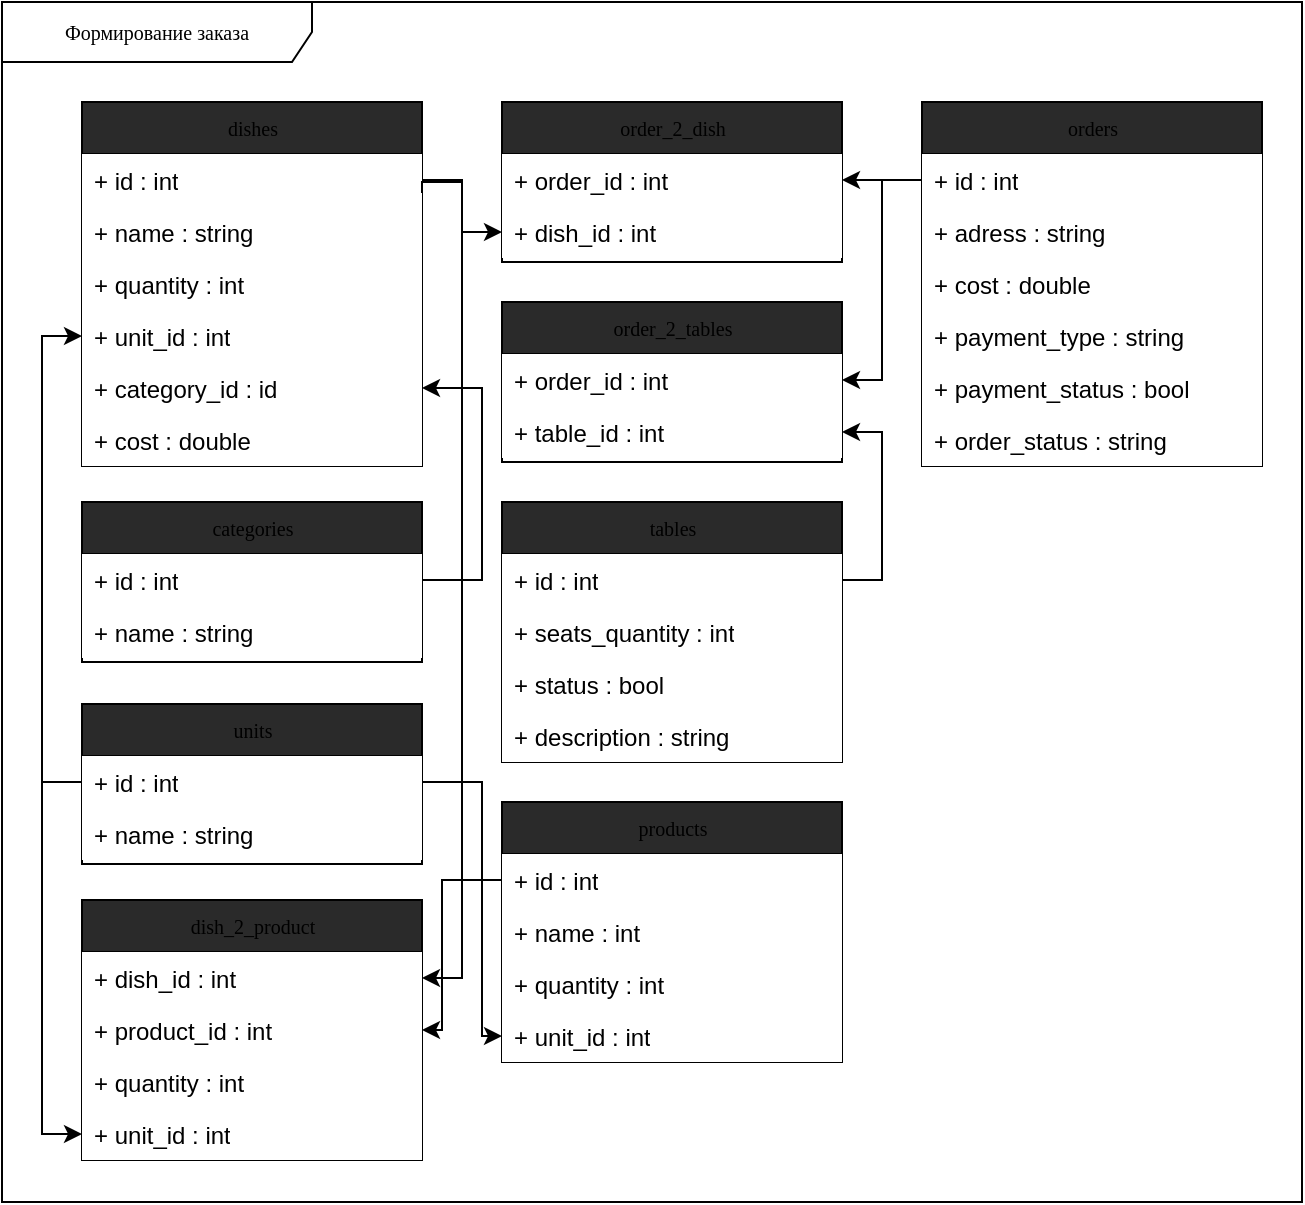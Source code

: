 <mxfile version="15.4.0" type="device"><diagram name="Page-1" id="c4acf3e9-155e-7222-9cf6-157b1a14988f"><mxGraphModel dx="621" dy="456" grid="1" gridSize="10" guides="1" tooltips="1" connect="1" arrows="1" fold="1" page="1" pageScale="1" pageWidth="850" pageHeight="1100" background="none" math="0" shadow="0"><root><mxCell id="0"/><mxCell id="1" parent="0"/><mxCell id="17acba5748e5396b-1" value="Формирование заказа" style="shape=umlFrame;whiteSpace=wrap;html=1;rounded=0;shadow=0;comic=0;labelBackgroundColor=none;strokeWidth=1;fontFamily=Verdana;fontSize=10;align=center;width=155;height=30;gradientColor=#ffffff;noLabel=0;connectable=1;portConstraintRotation=0;movable=0;" parent="1" vertex="1"><mxGeometry x="50" y="20" width="650" height="600" as="geometry"/></mxCell><mxCell id="gwr28jsfdXiBYuTzNISS-3" value="dishes" style="swimlane;html=1;fontStyle=0;childLayout=stackLayout;horizontal=1;startSize=26;fillColor=#2A2A2A;horizontalStack=0;resizeParent=1;resizeLast=0;collapsible=1;marginBottom=0;swimlaneFillColor=default;rounded=0;shadow=0;comic=0;labelBackgroundColor=#2A2A2A;strokeWidth=1;fontFamily=Verdana;fontSize=10;align=center;" parent="1" vertex="1"><mxGeometry x="90" y="70" width="170" height="182" as="geometry"/></mxCell><mxCell id="9-2jH9FJYajx4Pe4GJpa-1" value="+ id : int" style="text;html=1;strokeColor=none;fillColor=default;align=left;verticalAlign=top;spacingLeft=4;spacingRight=4;whiteSpace=wrap;overflow=hidden;rotatable=0;points=[[0,0.5],[1,0.5]];portConstraint=eastwest;labelBackgroundColor=none;" parent="gwr28jsfdXiBYuTzNISS-3" vertex="1"><mxGeometry y="26" width="170" height="26" as="geometry"/></mxCell><mxCell id="9-2jH9FJYajx4Pe4GJpa-2" value="+ name : string" style="text;html=1;strokeColor=none;fillColor=default;align=left;verticalAlign=top;spacingLeft=4;spacingRight=4;whiteSpace=wrap;overflow=hidden;rotatable=0;points=[[0,0.5],[1,0.5]];portConstraint=eastwest;labelBackgroundColor=none;" parent="gwr28jsfdXiBYuTzNISS-3" vertex="1"><mxGeometry y="52" width="170" height="26" as="geometry"/></mxCell><mxCell id="9-2jH9FJYajx4Pe4GJpa-3" value="+ quantity : int" style="text;html=1;strokeColor=none;fillColor=default;align=left;verticalAlign=top;spacingLeft=4;spacingRight=4;whiteSpace=wrap;overflow=hidden;rotatable=0;points=[[0,0.5],[1,0.5]];portConstraint=eastwest;labelBackgroundColor=none;" parent="gwr28jsfdXiBYuTzNISS-3" vertex="1"><mxGeometry y="78" width="170" height="26" as="geometry"/></mxCell><mxCell id="9-2jH9FJYajx4Pe4GJpa-5" value="+ unit_id : int" style="text;html=1;strokeColor=none;fillColor=default;align=left;verticalAlign=top;spacingLeft=4;spacingRight=4;whiteSpace=wrap;overflow=hidden;rotatable=0;points=[[0,0.5],[1,0.5]];portConstraint=eastwest;labelBackgroundColor=none;" parent="gwr28jsfdXiBYuTzNISS-3" vertex="1"><mxGeometry y="104" width="170" height="26" as="geometry"/></mxCell><mxCell id="AtM_EUzBfms-rIxocBA--1" value="+ category_id : id" style="text;html=1;strokeColor=none;fillColor=default;align=left;verticalAlign=top;spacingLeft=4;spacingRight=4;whiteSpace=wrap;overflow=hidden;rotatable=0;points=[[0,0.5],[1,0.5]];portConstraint=eastwest;labelBackgroundColor=none;" vertex="1" parent="gwr28jsfdXiBYuTzNISS-3"><mxGeometry y="130" width="170" height="26" as="geometry"/></mxCell><mxCell id="9-2jH9FJYajx4Pe4GJpa-19" value="+ cost : double" style="text;html=1;strokeColor=none;fillColor=default;align=left;verticalAlign=top;spacingLeft=4;spacingRight=4;whiteSpace=wrap;overflow=hidden;rotatable=0;points=[[0,0.5],[1,0.5]];portConstraint=eastwest;labelBackgroundColor=none;" parent="gwr28jsfdXiBYuTzNISS-3" vertex="1"><mxGeometry y="156" width="170" height="26" as="geometry"/></mxCell><mxCell id="9-2jH9FJYajx4Pe4GJpa-6" value="units" style="swimlane;html=1;fontStyle=0;childLayout=stackLayout;horizontal=1;startSize=26;fillColor=#2A2A2A;horizontalStack=0;resizeParent=1;resizeLast=0;collapsible=1;marginBottom=0;swimlaneFillColor=default;rounded=0;shadow=0;comic=0;labelBackgroundColor=#2A2A2A;strokeWidth=1;fontFamily=Verdana;fontSize=10;align=center;" parent="1" vertex="1"><mxGeometry x="90" y="371" width="170" height="80" as="geometry"/></mxCell><mxCell id="9-2jH9FJYajx4Pe4GJpa-7" value="+ id : int" style="text;html=1;strokeColor=none;fillColor=default;align=left;verticalAlign=top;spacingLeft=4;spacingRight=4;whiteSpace=wrap;overflow=hidden;rotatable=0;points=[[0,0.5],[1,0.5]];portConstraint=eastwest;labelBackgroundColor=none;" parent="9-2jH9FJYajx4Pe4GJpa-6" vertex="1"><mxGeometry y="26" width="170" height="26" as="geometry"/></mxCell><mxCell id="9-2jH9FJYajx4Pe4GJpa-8" value="+ name : string" style="text;html=1;strokeColor=none;fillColor=default;align=left;verticalAlign=top;spacingLeft=4;spacingRight=4;whiteSpace=wrap;overflow=hidden;rotatable=0;points=[[0,0.5],[1,0.5]];portConstraint=eastwest;labelBackgroundColor=none;" parent="9-2jH9FJYajx4Pe4GJpa-6" vertex="1"><mxGeometry y="52" width="170" height="26" as="geometry"/></mxCell><mxCell id="9-2jH9FJYajx4Pe4GJpa-30" value="orders" style="swimlane;html=1;fontStyle=0;childLayout=stackLayout;horizontal=1;startSize=26;fillColor=#2A2A2A;horizontalStack=0;resizeParent=1;resizeLast=0;collapsible=1;marginBottom=0;swimlaneFillColor=default;rounded=0;shadow=0;comic=0;labelBackgroundColor=#2A2A2A;strokeWidth=1;fontFamily=Verdana;fontSize=10;align=center;" parent="1" vertex="1"><mxGeometry x="510" y="70" width="170" height="182" as="geometry"/></mxCell><mxCell id="9-2jH9FJYajx4Pe4GJpa-32" value="+ id : int" style="text;html=1;strokeColor=none;fillColor=default;align=left;verticalAlign=top;spacingLeft=4;spacingRight=4;whiteSpace=wrap;overflow=hidden;rotatable=0;points=[[0,0.5],[1,0.5]];portConstraint=eastwest;labelBackgroundColor=none;" parent="9-2jH9FJYajx4Pe4GJpa-30" vertex="1"><mxGeometry y="26" width="170" height="26" as="geometry"/></mxCell><mxCell id="9-2jH9FJYajx4Pe4GJpa-33" value="+ adress : string" style="text;html=1;strokeColor=none;fillColor=default;align=left;verticalAlign=top;spacingLeft=4;spacingRight=4;whiteSpace=wrap;overflow=hidden;rotatable=0;points=[[0,0.5],[1,0.5]];portConstraint=eastwest;labelBackgroundColor=none;" parent="9-2jH9FJYajx4Pe4GJpa-30" vertex="1"><mxGeometry y="52" width="170" height="26" as="geometry"/></mxCell><mxCell id="9-2jH9FJYajx4Pe4GJpa-48" value="+ cost : double" style="text;html=1;strokeColor=none;fillColor=default;align=left;verticalAlign=top;spacingLeft=4;spacingRight=4;whiteSpace=wrap;overflow=hidden;rotatable=0;points=[[0,0.5],[1,0.5]];portConstraint=eastwest;labelBackgroundColor=none;" parent="9-2jH9FJYajx4Pe4GJpa-30" vertex="1"><mxGeometry y="78" width="170" height="26" as="geometry"/></mxCell><mxCell id="9-2jH9FJYajx4Pe4GJpa-51" value="+ payment_type : string" style="text;html=1;strokeColor=none;fillColor=default;align=left;verticalAlign=top;spacingLeft=4;spacingRight=4;whiteSpace=wrap;overflow=hidden;rotatable=0;points=[[0,0.5],[1,0.5]];portConstraint=eastwest;labelBackgroundColor=none;" parent="9-2jH9FJYajx4Pe4GJpa-30" vertex="1"><mxGeometry y="104" width="170" height="26" as="geometry"/></mxCell><mxCell id="9-2jH9FJYajx4Pe4GJpa-52" value="+ payment_status : bool" style="text;html=1;strokeColor=none;fillColor=default;align=left;verticalAlign=top;spacingLeft=4;spacingRight=4;whiteSpace=wrap;overflow=hidden;rotatable=0;points=[[0,0.5],[1,0.5]];portConstraint=eastwest;labelBackgroundColor=none;" parent="9-2jH9FJYajx4Pe4GJpa-30" vertex="1"><mxGeometry y="130" width="170" height="26" as="geometry"/></mxCell><mxCell id="9-2jH9FJYajx4Pe4GJpa-53" value="+ order_status : string" style="text;html=1;strokeColor=none;fillColor=default;align=left;verticalAlign=top;spacingLeft=4;spacingRight=4;whiteSpace=wrap;overflow=hidden;rotatable=0;points=[[0,0.5],[1,0.5]];portConstraint=eastwest;labelBackgroundColor=none;" parent="9-2jH9FJYajx4Pe4GJpa-30" vertex="1"><mxGeometry y="156" width="170" height="26" as="geometry"/></mxCell><mxCell id="9-2jH9FJYajx4Pe4GJpa-34" value="order_2_dish" style="swimlane;html=1;fontStyle=0;childLayout=stackLayout;horizontal=1;startSize=26;fillColor=#2A2A2A;horizontalStack=0;resizeParent=1;resizeLast=0;collapsible=1;marginBottom=0;swimlaneFillColor=default;rounded=0;shadow=0;comic=0;labelBackgroundColor=#2A2A2A;strokeWidth=1;fontFamily=Verdana;fontSize=10;align=center;" parent="1" vertex="1"><mxGeometry x="300" y="70" width="170" height="80" as="geometry"/></mxCell><mxCell id="9-2jH9FJYajx4Pe4GJpa-35" value="+ order_id : int" style="text;html=1;strokeColor=none;fillColor=default;align=left;verticalAlign=top;spacingLeft=4;spacingRight=4;whiteSpace=wrap;overflow=hidden;rotatable=0;points=[[0,0.5],[1,0.5]];portConstraint=eastwest;labelBackgroundColor=none;" parent="9-2jH9FJYajx4Pe4GJpa-34" vertex="1"><mxGeometry y="26" width="170" height="26" as="geometry"/></mxCell><mxCell id="9-2jH9FJYajx4Pe4GJpa-36" value="+ dish_id : int" style="text;html=1;strokeColor=none;fillColor=default;align=left;verticalAlign=top;spacingLeft=4;spacingRight=4;whiteSpace=wrap;overflow=hidden;rotatable=0;points=[[0,0.5],[1,0.5]];portConstraint=eastwest;labelBackgroundColor=none;" parent="9-2jH9FJYajx4Pe4GJpa-34" vertex="1"><mxGeometry y="52" width="170" height="26" as="geometry"/></mxCell><mxCell id="9-2jH9FJYajx4Pe4GJpa-38" value="" style="endArrow=classic;html=1;rounded=0;edgeStyle=orthogonalEdgeStyle;entryX=1;entryY=0.5;entryDx=0;entryDy=0;exitX=0;exitY=0.5;exitDx=0;exitDy=0;" parent="1" source="9-2jH9FJYajx4Pe4GJpa-32" target="9-2jH9FJYajx4Pe4GJpa-35" edge="1"><mxGeometry width="50" height="50" relative="1" as="geometry"><mxPoint x="280" y="-60" as="sourcePoint"/><mxPoint x="540" y="200" as="targetPoint"/></mxGeometry></mxCell><mxCell id="9-2jH9FJYajx4Pe4GJpa-39" value="" style="endArrow=classic;html=1;rounded=0;edgeStyle=orthogonalEdgeStyle;exitX=1;exitY=0.25;exitDx=0;exitDy=0;entryX=0;entryY=0.5;entryDx=0;entryDy=0;" parent="1" source="gwr28jsfdXiBYuTzNISS-3" target="9-2jH9FJYajx4Pe4GJpa-36" edge="1"><mxGeometry width="50" height="50" relative="1" as="geometry"><mxPoint x="370" y="310" as="sourcePoint"/><mxPoint x="420" y="260" as="targetPoint"/><Array as="points"><mxPoint x="280" y="110"/><mxPoint x="280" y="135"/></Array></mxGeometry></mxCell><mxCell id="9-2jH9FJYajx4Pe4GJpa-54" value="tables" style="swimlane;html=1;fontStyle=0;childLayout=stackLayout;horizontal=1;startSize=26;fillColor=#2A2A2A;horizontalStack=0;resizeParent=1;resizeLast=0;collapsible=1;marginBottom=0;swimlaneFillColor=default;rounded=0;shadow=0;comic=0;labelBackgroundColor=#2A2A2A;strokeWidth=1;fontFamily=Verdana;fontSize=10;align=center;" parent="1" vertex="1"><mxGeometry x="300" y="270" width="170" height="130" as="geometry"/></mxCell><mxCell id="9-2jH9FJYajx4Pe4GJpa-56" value="+ id : int" style="text;html=1;strokeColor=none;fillColor=default;align=left;verticalAlign=top;spacingLeft=4;spacingRight=4;whiteSpace=wrap;overflow=hidden;rotatable=0;points=[[0,0.5],[1,0.5]];portConstraint=eastwest;labelBackgroundColor=none;" parent="9-2jH9FJYajx4Pe4GJpa-54" vertex="1"><mxGeometry y="26" width="170" height="26" as="geometry"/></mxCell><mxCell id="9-2jH9FJYajx4Pe4GJpa-57" value="+ seats_quantity : int" style="text;html=1;strokeColor=none;fillColor=default;align=left;verticalAlign=top;spacingLeft=4;spacingRight=4;whiteSpace=wrap;overflow=hidden;rotatable=0;points=[[0,0.5],[1,0.5]];portConstraint=eastwest;labelBackgroundColor=none;" parent="9-2jH9FJYajx4Pe4GJpa-54" vertex="1"><mxGeometry y="52" width="170" height="26" as="geometry"/></mxCell><mxCell id="9-2jH9FJYajx4Pe4GJpa-68" value="+ status : bool" style="text;html=1;strokeColor=none;fillColor=default;align=left;verticalAlign=top;spacingLeft=4;spacingRight=4;whiteSpace=wrap;overflow=hidden;rotatable=0;points=[[0,0.5],[1,0.5]];portConstraint=eastwest;labelBackgroundColor=none;" parent="9-2jH9FJYajx4Pe4GJpa-54" vertex="1"><mxGeometry y="78" width="170" height="26" as="geometry"/></mxCell><mxCell id="9-2jH9FJYajx4Pe4GJpa-58" value="+ description : string" style="text;html=1;strokeColor=none;fillColor=default;align=left;verticalAlign=top;spacingLeft=4;spacingRight=4;whiteSpace=wrap;overflow=hidden;rotatable=0;points=[[0,0.5],[1,0.5]];portConstraint=eastwest;labelBackgroundColor=none;" parent="9-2jH9FJYajx4Pe4GJpa-54" vertex="1"><mxGeometry y="104" width="170" height="26" as="geometry"/></mxCell><mxCell id="9-2jH9FJYajx4Pe4GJpa-63" value="order_2_tables" style="swimlane;html=1;fontStyle=0;childLayout=stackLayout;horizontal=1;startSize=26;fillColor=#2A2A2A;horizontalStack=0;resizeParent=1;resizeLast=0;collapsible=1;marginBottom=0;swimlaneFillColor=default;rounded=0;shadow=0;comic=0;labelBackgroundColor=#2A2A2A;strokeWidth=1;fontFamily=Verdana;fontSize=10;align=center;" parent="1" vertex="1"><mxGeometry x="300" y="170" width="170" height="80" as="geometry"/></mxCell><mxCell id="9-2jH9FJYajx4Pe4GJpa-64" value="+ order_id : int" style="text;html=1;strokeColor=none;fillColor=default;align=left;verticalAlign=top;spacingLeft=4;spacingRight=4;whiteSpace=wrap;overflow=hidden;rotatable=0;points=[[0,0.5],[1,0.5]];portConstraint=eastwest;labelBackgroundColor=none;" parent="9-2jH9FJYajx4Pe4GJpa-63" vertex="1"><mxGeometry y="26" width="170" height="26" as="geometry"/></mxCell><mxCell id="9-2jH9FJYajx4Pe4GJpa-67" value="+ table_id : int" style="text;html=1;strokeColor=none;fillColor=default;align=left;verticalAlign=top;spacingLeft=4;spacingRight=4;whiteSpace=wrap;overflow=hidden;rotatable=0;points=[[0,0.5],[1,0.5]];portConstraint=eastwest;labelBackgroundColor=none;" parent="9-2jH9FJYajx4Pe4GJpa-63" vertex="1"><mxGeometry y="52" width="170" height="26" as="geometry"/></mxCell><mxCell id="9-2jH9FJYajx4Pe4GJpa-69" value="" style="endArrow=classic;html=1;rounded=0;edgeStyle=orthogonalEdgeStyle;exitX=0;exitY=0.5;exitDx=0;exitDy=0;entryX=1;entryY=0.5;entryDx=0;entryDy=0;" parent="1" source="9-2jH9FJYajx4Pe4GJpa-32" target="9-2jH9FJYajx4Pe4GJpa-64" edge="1"><mxGeometry width="50" height="50" relative="1" as="geometry"><mxPoint x="560" y="380" as="sourcePoint"/><mxPoint x="610" y="330" as="targetPoint"/></mxGeometry></mxCell><mxCell id="9-2jH9FJYajx4Pe4GJpa-70" value="" style="endArrow=classic;html=1;rounded=0;edgeStyle=orthogonalEdgeStyle;exitX=1;exitY=0.5;exitDx=0;exitDy=0;entryX=1;entryY=0.5;entryDx=0;entryDy=0;" parent="1" source="9-2jH9FJYajx4Pe4GJpa-56" target="9-2jH9FJYajx4Pe4GJpa-67" edge="1"><mxGeometry width="50" height="50" relative="1" as="geometry"><mxPoint x="540" y="430" as="sourcePoint"/><mxPoint x="590" y="380" as="targetPoint"/><Array as="points"><mxPoint x="490" y="309"/><mxPoint x="490" y="235"/></Array></mxGeometry></mxCell><mxCell id="9-2jH9FJYajx4Pe4GJpa-72" value="" style="endArrow=classic;html=1;rounded=0;edgeStyle=orthogonalEdgeStyle;exitX=0;exitY=0.5;exitDx=0;exitDy=0;entryX=0;entryY=0.5;entryDx=0;entryDy=0;" parent="1" source="9-2jH9FJYajx4Pe4GJpa-7" target="9-2jH9FJYajx4Pe4GJpa-5" edge="1"><mxGeometry width="50" height="50" relative="1" as="geometry"><mxPoint x="-1.776e-15" y="350" as="sourcePoint"/><mxPoint x="50" y="300" as="targetPoint"/><Array as="points"><mxPoint x="70" y="410"/><mxPoint x="70" y="187"/></Array></mxGeometry></mxCell><mxCell id="9-2jH9FJYajx4Pe4GJpa-73" value="dish_2_product" style="swimlane;html=1;fontStyle=0;childLayout=stackLayout;horizontal=1;startSize=26;fillColor=#2A2A2A;horizontalStack=0;resizeParent=1;resizeLast=0;collapsible=1;marginBottom=0;swimlaneFillColor=default;rounded=0;shadow=0;comic=0;labelBackgroundColor=#2A2A2A;strokeWidth=1;fontFamily=Verdana;fontSize=10;align=center;" parent="1" vertex="1"><mxGeometry x="90" y="469" width="170" height="130" as="geometry"/></mxCell><mxCell id="9-2jH9FJYajx4Pe4GJpa-74" value="+ dish_id : int" style="text;html=1;strokeColor=none;fillColor=default;align=left;verticalAlign=top;spacingLeft=4;spacingRight=4;whiteSpace=wrap;overflow=hidden;rotatable=0;points=[[0,0.5],[1,0.5]];portConstraint=eastwest;labelBackgroundColor=none;" parent="9-2jH9FJYajx4Pe4GJpa-73" vertex="1"><mxGeometry y="26" width="170" height="26" as="geometry"/></mxCell><mxCell id="9-2jH9FJYajx4Pe4GJpa-79" value="+ product_id : int" style="text;html=1;strokeColor=none;fillColor=default;align=left;verticalAlign=top;spacingLeft=4;spacingRight=4;whiteSpace=wrap;overflow=hidden;rotatable=0;points=[[0,0.5],[1,0.5]];portConstraint=eastwest;labelBackgroundColor=none;" parent="9-2jH9FJYajx4Pe4GJpa-73" vertex="1"><mxGeometry y="52" width="170" height="26" as="geometry"/></mxCell><mxCell id="9-2jH9FJYajx4Pe4GJpa-76" value="+ quantity : int" style="text;html=1;strokeColor=none;fillColor=default;align=left;verticalAlign=top;spacingLeft=4;spacingRight=4;whiteSpace=wrap;overflow=hidden;rotatable=0;points=[[0,0.5],[1,0.5]];portConstraint=eastwest;labelBackgroundColor=none;" parent="9-2jH9FJYajx4Pe4GJpa-73" vertex="1"><mxGeometry y="78" width="170" height="26" as="geometry"/></mxCell><mxCell id="9-2jH9FJYajx4Pe4GJpa-77" value="+ unit_id : int" style="text;html=1;strokeColor=none;fillColor=default;align=left;verticalAlign=top;spacingLeft=4;spacingRight=4;whiteSpace=wrap;overflow=hidden;rotatable=0;points=[[0,0.5],[1,0.5]];portConstraint=eastwest;labelBackgroundColor=none;" parent="9-2jH9FJYajx4Pe4GJpa-73" vertex="1"><mxGeometry y="104" width="170" height="26" as="geometry"/></mxCell><mxCell id="9-2jH9FJYajx4Pe4GJpa-82" value="" style="endArrow=classic;html=1;rounded=0;edgeStyle=orthogonalEdgeStyle;exitX=1;exitY=0.5;exitDx=0;exitDy=0;entryX=1;entryY=0.5;entryDx=0;entryDy=0;" parent="1" source="9-2jH9FJYajx4Pe4GJpa-1" target="9-2jH9FJYajx4Pe4GJpa-74" edge="1"><mxGeometry width="50" height="50" relative="1" as="geometry"><mxPoint x="370" y="490" as="sourcePoint"/><mxPoint x="420" y="440" as="targetPoint"/><Array as="points"><mxPoint x="280" y="109"/><mxPoint x="280" y="508"/></Array></mxGeometry></mxCell><mxCell id="9-2jH9FJYajx4Pe4GJpa-83" value="products" style="swimlane;html=1;fontStyle=0;childLayout=stackLayout;horizontal=1;startSize=26;fillColor=#2A2A2A;horizontalStack=0;resizeParent=1;resizeLast=0;collapsible=1;marginBottom=0;swimlaneFillColor=default;rounded=0;shadow=0;comic=0;labelBackgroundColor=#2A2A2A;strokeWidth=1;fontFamily=Verdana;fontSize=10;align=center;" parent="1" vertex="1"><mxGeometry x="300" y="420" width="170" height="130" as="geometry"/></mxCell><mxCell id="9-2jH9FJYajx4Pe4GJpa-85" value="+ id : int" style="text;html=1;strokeColor=none;fillColor=default;align=left;verticalAlign=top;spacingLeft=4;spacingRight=4;whiteSpace=wrap;overflow=hidden;rotatable=0;points=[[0,0.5],[1,0.5]];portConstraint=eastwest;labelBackgroundColor=none;" parent="9-2jH9FJYajx4Pe4GJpa-83" vertex="1"><mxGeometry y="26" width="170" height="26" as="geometry"/></mxCell><mxCell id="9-2jH9FJYajx4Pe4GJpa-86" value="+ name : int" style="text;html=1;strokeColor=none;fillColor=default;align=left;verticalAlign=top;spacingLeft=4;spacingRight=4;whiteSpace=wrap;overflow=hidden;rotatable=0;points=[[0,0.5],[1,0.5]];portConstraint=eastwest;labelBackgroundColor=none;" parent="9-2jH9FJYajx4Pe4GJpa-83" vertex="1"><mxGeometry y="52" width="170" height="26" as="geometry"/></mxCell><mxCell id="9-2jH9FJYajx4Pe4GJpa-88" value="+ quantity : int" style="text;html=1;strokeColor=none;fillColor=default;align=left;verticalAlign=top;spacingLeft=4;spacingRight=4;whiteSpace=wrap;overflow=hidden;rotatable=0;points=[[0,0.5],[1,0.5]];portConstraint=eastwest;labelBackgroundColor=none;" parent="9-2jH9FJYajx4Pe4GJpa-83" vertex="1"><mxGeometry y="78" width="170" height="26" as="geometry"/></mxCell><mxCell id="9-2jH9FJYajx4Pe4GJpa-89" value="+ unit_id : int" style="text;html=1;strokeColor=none;fillColor=default;align=left;verticalAlign=top;spacingLeft=4;spacingRight=4;whiteSpace=wrap;overflow=hidden;rotatable=0;points=[[0,0.5],[1,0.5]];portConstraint=eastwest;labelBackgroundColor=none;" parent="9-2jH9FJYajx4Pe4GJpa-83" vertex="1"><mxGeometry y="104" width="170" height="26" as="geometry"/></mxCell><mxCell id="9-2jH9FJYajx4Pe4GJpa-90" value="" style="endArrow=classic;html=1;rounded=0;edgeStyle=orthogonalEdgeStyle;exitX=0;exitY=0.5;exitDx=0;exitDy=0;entryX=0;entryY=0.5;entryDx=0;entryDy=0;" parent="1" source="9-2jH9FJYajx4Pe4GJpa-7" target="9-2jH9FJYajx4Pe4GJpa-77" edge="1"><mxGeometry width="50" height="50" relative="1" as="geometry"><mxPoint x="110" y="679" as="sourcePoint"/><mxPoint x="160" y="629" as="targetPoint"/><Array as="points"><mxPoint x="70" y="410"/><mxPoint x="70" y="586"/></Array></mxGeometry></mxCell><mxCell id="9-2jH9FJYajx4Pe4GJpa-91" value="" style="endArrow=classic;html=1;rounded=0;edgeStyle=orthogonalEdgeStyle;exitX=1;exitY=0.5;exitDx=0;exitDy=0;entryX=0;entryY=0.5;entryDx=0;entryDy=0;" parent="1" source="9-2jH9FJYajx4Pe4GJpa-7" target="9-2jH9FJYajx4Pe4GJpa-89" edge="1"><mxGeometry width="50" height="50" relative="1" as="geometry"><mxPoint x="200" y="580" as="sourcePoint"/><mxPoint x="250" y="530" as="targetPoint"/><Array as="points"><mxPoint x="290" y="410"/><mxPoint x="290" y="537"/></Array></mxGeometry></mxCell><mxCell id="9-2jH9FJYajx4Pe4GJpa-92" value="" style="endArrow=classic;html=1;rounded=0;edgeStyle=orthogonalEdgeStyle;exitX=0;exitY=0.5;exitDx=0;exitDy=0;entryX=1;entryY=0.5;entryDx=0;entryDy=0;" parent="1" source="9-2jH9FJYajx4Pe4GJpa-85" target="9-2jH9FJYajx4Pe4GJpa-79" edge="1"><mxGeometry width="50" height="50" relative="1" as="geometry"><mxPoint x="210" y="570" as="sourcePoint"/><mxPoint x="260" y="520" as="targetPoint"/><Array as="points"><mxPoint x="270" y="459"/><mxPoint x="270" y="534"/></Array></mxGeometry></mxCell><mxCell id="AtM_EUzBfms-rIxocBA--2" value="categories" style="swimlane;html=1;fontStyle=0;childLayout=stackLayout;horizontal=1;startSize=26;fillColor=#2A2A2A;horizontalStack=0;resizeParent=1;resizeLast=0;collapsible=1;marginBottom=0;swimlaneFillColor=default;rounded=0;shadow=0;comic=0;labelBackgroundColor=#2A2A2A;strokeWidth=1;fontFamily=Verdana;fontSize=10;align=center;" vertex="1" parent="1"><mxGeometry x="90" y="270" width="170" height="80" as="geometry"/></mxCell><mxCell id="AtM_EUzBfms-rIxocBA--3" value="+ id : int" style="text;html=1;strokeColor=none;fillColor=default;align=left;verticalAlign=top;spacingLeft=4;spacingRight=4;whiteSpace=wrap;overflow=hidden;rotatable=0;points=[[0,0.5],[1,0.5]];portConstraint=eastwest;labelBackgroundColor=none;" vertex="1" parent="AtM_EUzBfms-rIxocBA--2"><mxGeometry y="26" width="170" height="26" as="geometry"/></mxCell><mxCell id="AtM_EUzBfms-rIxocBA--4" value="+ name : string" style="text;html=1;strokeColor=none;fillColor=default;align=left;verticalAlign=top;spacingLeft=4;spacingRight=4;whiteSpace=wrap;overflow=hidden;rotatable=0;points=[[0,0.5],[1,0.5]];portConstraint=eastwest;labelBackgroundColor=none;" vertex="1" parent="AtM_EUzBfms-rIxocBA--2"><mxGeometry y="52" width="170" height="26" as="geometry"/></mxCell><mxCell id="AtM_EUzBfms-rIxocBA--5" value="" style="endArrow=classic;html=1;rounded=0;edgeStyle=orthogonalEdgeStyle;exitX=1;exitY=0.5;exitDx=0;exitDy=0;entryX=1;entryY=0.5;entryDx=0;entryDy=0;" edge="1" parent="1" source="AtM_EUzBfms-rIxocBA--3" target="AtM_EUzBfms-rIxocBA--1"><mxGeometry width="50" height="50" relative="1" as="geometry"><mxPoint x="600" y="410" as="sourcePoint"/><mxPoint x="650" y="360" as="targetPoint"/><Array as="points"><mxPoint x="290" y="309"/><mxPoint x="290" y="213"/></Array></mxGeometry></mxCell></root></mxGraphModel></diagram></mxfile>